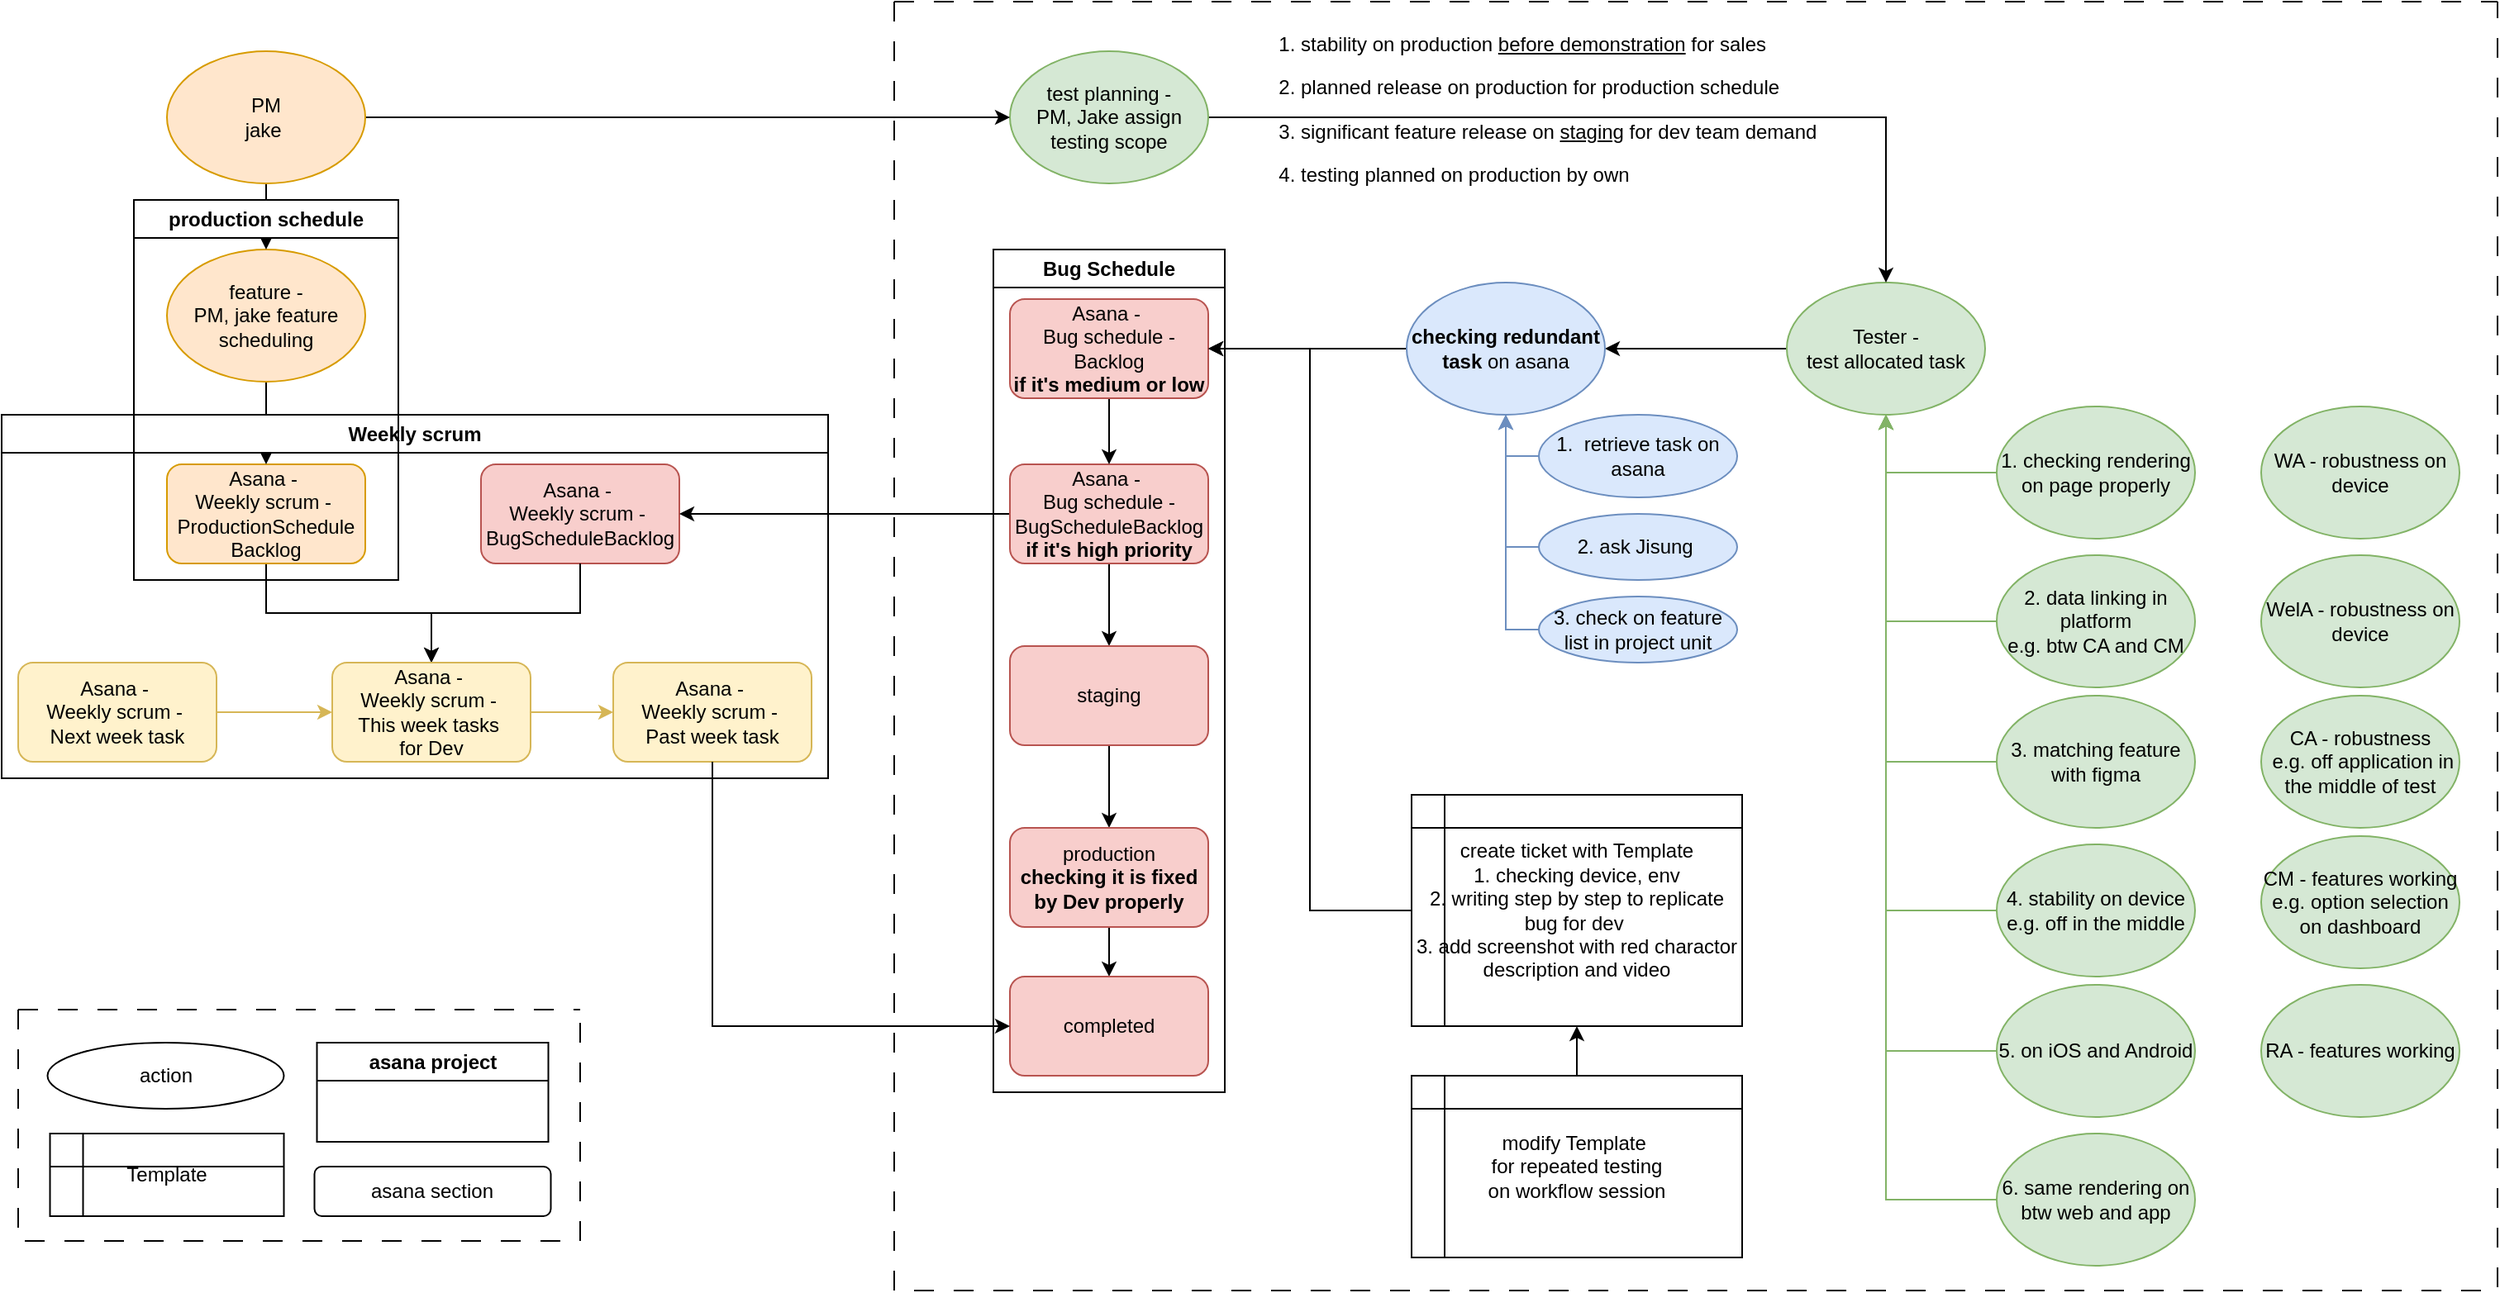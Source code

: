 <mxfile version="26.2.15">
  <diagram name="페이지-1" id="lsmF7glBvUfCy3_ZdIS1">
    <mxGraphModel dx="2549" dy="995" grid="1" gridSize="10" guides="1" tooltips="1" connect="1" arrows="1" fold="1" page="1" pageScale="1" pageWidth="827" pageHeight="1169" math="0" shadow="0">
      <root>
        <mxCell id="0" />
        <mxCell id="1" parent="0" />
        <mxCell id="JbX5V0x0gcHXLJH44q79-1" value="Asana -&amp;nbsp;&lt;div&gt;Weekly scrum -&amp;nbsp;&lt;/div&gt;&lt;div&gt;BugScheduleBacklog&lt;/div&gt;" style="rounded=1;whiteSpace=wrap;html=1;fillColor=#f8cecc;strokeColor=#b85450;" parent="1" vertex="1">
          <mxGeometry x="-250" y="320" width="120" height="60" as="geometry" />
        </mxCell>
        <mxCell id="JbX5V0x0gcHXLJH44q79-3" value="" style="edgeStyle=orthogonalEdgeStyle;rounded=0;orthogonalLoop=1;jettySize=auto;html=1;" parent="1" source="JbX5V0x0gcHXLJH44q79-2" target="JbX5V0x0gcHXLJH44q79-1" edge="1">
          <mxGeometry relative="1" as="geometry" />
        </mxCell>
        <mxCell id="JbX5V0x0gcHXLJH44q79-42" value="" style="edgeStyle=orthogonalEdgeStyle;rounded=0;orthogonalLoop=1;jettySize=auto;html=1;" parent="1" source="JbX5V0x0gcHXLJH44q79-2" target="JbX5V0x0gcHXLJH44q79-41" edge="1">
          <mxGeometry relative="1" as="geometry" />
        </mxCell>
        <mxCell id="JbX5V0x0gcHXLJH44q79-2" value="Asana -&amp;nbsp;&lt;div&gt;Bug schedule -&lt;/div&gt;&lt;div&gt;BugScheduleBacklog&lt;/div&gt;&lt;div&gt;&lt;b&gt;if it&#39;s high priority&lt;/b&gt;&lt;/div&gt;" style="rounded=1;whiteSpace=wrap;html=1;fillColor=#f8cecc;strokeColor=#b85450;" parent="1" vertex="1">
          <mxGeometry x="70" y="320" width="120" height="60" as="geometry" />
        </mxCell>
        <mxCell id="JbX5V0x0gcHXLJH44q79-5" value="" style="edgeStyle=orthogonalEdgeStyle;rounded=0;orthogonalLoop=1;jettySize=auto;html=1;" parent="1" source="JbX5V0x0gcHXLJH44q79-4" target="JbX5V0x0gcHXLJH44q79-2" edge="1">
          <mxGeometry relative="1" as="geometry" />
        </mxCell>
        <mxCell id="JbX5V0x0gcHXLJH44q79-4" value="Asana -&amp;nbsp;&lt;div&gt;Bug schedule -&lt;/div&gt;&lt;div&gt;Backlog&lt;/div&gt;&lt;div&gt;&lt;b&gt;if it&#39;s medium or low&lt;/b&gt;&lt;/div&gt;" style="rounded=1;whiteSpace=wrap;html=1;fillColor=#f8cecc;strokeColor=#b85450;" parent="1" vertex="1">
          <mxGeometry x="70" y="220" width="120" height="60" as="geometry" />
        </mxCell>
        <mxCell id="JbX5V0x0gcHXLJH44q79-15" value="" style="edgeStyle=orthogonalEdgeStyle;rounded=0;orthogonalLoop=1;jettySize=auto;html=1;entryX=1;entryY=0.5;entryDx=0;entryDy=0;" parent="1" source="JbX5V0x0gcHXLJH44q79-6" target="JbX5V0x0gcHXLJH44q79-33" edge="1">
          <mxGeometry relative="1" as="geometry" />
        </mxCell>
        <mxCell id="JbX5V0x0gcHXLJH44q79-6" value="Tester -&lt;div&gt;test allocated task&lt;/div&gt;" style="ellipse;whiteSpace=wrap;html=1;fillColor=#d5e8d4;strokeColor=#82b366;" parent="1" vertex="1">
          <mxGeometry x="540" y="210" width="120" height="80" as="geometry" />
        </mxCell>
        <mxCell id="JbX5V0x0gcHXLJH44q79-9" style="edgeStyle=orthogonalEdgeStyle;rounded=0;orthogonalLoop=1;jettySize=auto;html=1;" parent="1" source="JbX5V0x0gcHXLJH44q79-7" target="JbX5V0x0gcHXLJH44q79-8" edge="1">
          <mxGeometry relative="1" as="geometry" />
        </mxCell>
        <mxCell id="JbX5V0x0gcHXLJH44q79-7" value="Asana -&amp;nbsp;&lt;div&gt;Weekly scrum -&amp;nbsp;&lt;/div&gt;&lt;div&gt;ProductionSchedule&lt;/div&gt;&lt;div&gt;Backlog&lt;/div&gt;" style="rounded=1;whiteSpace=wrap;html=1;fillColor=#ffe6cc;strokeColor=#d79b00;" parent="1" vertex="1">
          <mxGeometry x="-440" y="320" width="120" height="60" as="geometry" />
        </mxCell>
        <mxCell id="JbX5V0x0gcHXLJH44q79-10" style="edgeStyle=orthogonalEdgeStyle;rounded=0;orthogonalLoop=1;jettySize=auto;html=1;entryX=0.5;entryY=0;entryDx=0;entryDy=0;" parent="1" source="JbX5V0x0gcHXLJH44q79-1" target="JbX5V0x0gcHXLJH44q79-8" edge="1">
          <mxGeometry relative="1" as="geometry" />
        </mxCell>
        <mxCell id="JbX5V0x0gcHXLJH44q79-17" style="edgeStyle=orthogonalEdgeStyle;rounded=0;orthogonalLoop=1;jettySize=auto;html=1;exitX=0.5;exitY=1;exitDx=0;exitDy=0;" parent="1" source="JbX5V0x0gcHXLJH44q79-16" target="JbX5V0x0gcHXLJH44q79-7" edge="1">
          <mxGeometry relative="1" as="geometry" />
        </mxCell>
        <mxCell id="JbX5V0x0gcHXLJH44q79-16" value="feature -&lt;div&gt;PM,&amp;nbsp;&lt;span style=&quot;background-color: transparent; color: light-dark(rgb(0, 0, 0), rgb(255, 255, 255));&quot;&gt;jake&lt;/span&gt;&lt;span style=&quot;background-color: transparent; color: light-dark(rgb(0, 0, 0), rgb(255, 255, 255));&quot;&gt;&amp;nbsp;feature scheduling&lt;/span&gt;&lt;/div&gt;" style="ellipse;whiteSpace=wrap;html=1;fillColor=#ffe6cc;strokeColor=#d79b00;" parent="1" vertex="1">
          <mxGeometry x="-440" y="190" width="120" height="80" as="geometry" />
        </mxCell>
        <mxCell id="JbX5V0x0gcHXLJH44q79-24" style="edgeStyle=orthogonalEdgeStyle;rounded=0;orthogonalLoop=1;jettySize=auto;html=1;entryX=0.5;entryY=1;entryDx=0;entryDy=0;fillColor=#d5e8d4;strokeColor=#82b366;" parent="1" source="JbX5V0x0gcHXLJH44q79-18" target="JbX5V0x0gcHXLJH44q79-6" edge="1">
          <mxGeometry relative="1" as="geometry" />
        </mxCell>
        <mxCell id="JbX5V0x0gcHXLJH44q79-18" value="1. checking rendering on page properly" style="ellipse;whiteSpace=wrap;html=1;fillColor=#d5e8d4;strokeColor=#82b366;" parent="1" vertex="1">
          <mxGeometry x="667" y="285" width="120" height="80" as="geometry" />
        </mxCell>
        <mxCell id="JbX5V0x0gcHXLJH44q79-23" style="edgeStyle=orthogonalEdgeStyle;rounded=0;orthogonalLoop=1;jettySize=auto;html=1;" parent="1" source="JbX5V0x0gcHXLJH44q79-19" target="JbX5V0x0gcHXLJH44q79-6" edge="1">
          <mxGeometry relative="1" as="geometry" />
        </mxCell>
        <mxCell id="JbX5V0x0gcHXLJH44q79-19" value="test planning -&lt;div&gt;PM, Jake assign testing scope&lt;/div&gt;" style="ellipse;whiteSpace=wrap;html=1;fillColor=#d5e8d4;strokeColor=#82b366;" parent="1" vertex="1">
          <mxGeometry x="70" y="70" width="120" height="80" as="geometry" />
        </mxCell>
        <mxCell id="JbX5V0x0gcHXLJH44q79-22" style="edgeStyle=orthogonalEdgeStyle;rounded=0;orthogonalLoop=1;jettySize=auto;html=1;" parent="1" source="JbX5V0x0gcHXLJH44q79-20" target="JbX5V0x0gcHXLJH44q79-19" edge="1">
          <mxGeometry relative="1" as="geometry">
            <mxPoint x="-320" y="120" as="targetPoint" />
          </mxGeometry>
        </mxCell>
        <mxCell id="hVILTEhqnvdazQHYM894-8" style="edgeStyle=orthogonalEdgeStyle;rounded=0;orthogonalLoop=1;jettySize=auto;html=1;" parent="1" source="JbX5V0x0gcHXLJH44q79-20" target="JbX5V0x0gcHXLJH44q79-16" edge="1">
          <mxGeometry relative="1" as="geometry" />
        </mxCell>
        <mxCell id="JbX5V0x0gcHXLJH44q79-20" value="&lt;div&gt;PM&lt;/div&gt;&lt;div&gt;jake&amp;nbsp;&lt;/div&gt;" style="ellipse;whiteSpace=wrap;html=1;fillColor=#ffe6cc;strokeColor=#d79b00;" parent="1" vertex="1">
          <mxGeometry x="-440" y="70" width="120" height="80" as="geometry" />
        </mxCell>
        <mxCell id="JbX5V0x0gcHXLJH44q79-26" style="edgeStyle=orthogonalEdgeStyle;rounded=0;orthogonalLoop=1;jettySize=auto;html=1;fillColor=#d5e8d4;strokeColor=#82b366;" parent="1" source="JbX5V0x0gcHXLJH44q79-25" target="JbX5V0x0gcHXLJH44q79-6" edge="1">
          <mxGeometry relative="1" as="geometry" />
        </mxCell>
        <mxCell id="JbX5V0x0gcHXLJH44q79-25" value="2. data linking in platform&lt;div&gt;e.g. btw CA and CM&lt;/div&gt;" style="ellipse;whiteSpace=wrap;html=1;fillColor=#d5e8d4;strokeColor=#82b366;" parent="1" vertex="1">
          <mxGeometry x="667" y="375" width="120" height="80" as="geometry" />
        </mxCell>
        <mxCell id="JbX5V0x0gcHXLJH44q79-27" style="edgeStyle=orthogonalEdgeStyle;rounded=0;orthogonalLoop=1;jettySize=auto;html=1;entryX=0.5;entryY=1;entryDx=0;entryDy=0;fillColor=#d5e8d4;strokeColor=#82b366;" parent="1" source="JbX5V0x0gcHXLJH44q79-28" target="JbX5V0x0gcHXLJH44q79-6" edge="1">
          <mxGeometry relative="1" as="geometry">
            <mxPoint x="437" y="350" as="targetPoint" />
          </mxGeometry>
        </mxCell>
        <mxCell id="JbX5V0x0gcHXLJH44q79-28" value="3. matching feature with figma" style="ellipse;whiteSpace=wrap;html=1;fillColor=#d5e8d4;strokeColor=#82b366;" parent="1" vertex="1">
          <mxGeometry x="667" y="460" width="120" height="80" as="geometry" />
        </mxCell>
        <mxCell id="JbX5V0x0gcHXLJH44q79-32" style="edgeStyle=orthogonalEdgeStyle;rounded=0;orthogonalLoop=1;jettySize=auto;html=1;entryX=1;entryY=0.5;entryDx=0;entryDy=0;" parent="1" source="JbX5V0x0gcHXLJH44q79-31" target="JbX5V0x0gcHXLJH44q79-4" edge="1">
          <mxGeometry relative="1" as="geometry" />
        </mxCell>
        <mxCell id="JbX5V0x0gcHXLJH44q79-31" value="create ticket with Template&lt;div&gt;1. checking device, env&lt;/div&gt;&lt;div&gt;2. writing step by step to replicate bug for dev&amp;nbsp;&lt;/div&gt;&lt;div&gt;3. add screenshot with red charactor description and video&lt;/div&gt;" style="shape=internalStorage;whiteSpace=wrap;html=1;backgroundOutline=1;" parent="1" vertex="1">
          <mxGeometry x="313" y="520" width="200" height="140" as="geometry" />
        </mxCell>
        <mxCell id="JbX5V0x0gcHXLJH44q79-34" style="edgeStyle=orthogonalEdgeStyle;rounded=0;orthogonalLoop=1;jettySize=auto;html=1;entryX=1;entryY=0.5;entryDx=0;entryDy=0;" parent="1" source="JbX5V0x0gcHXLJH44q79-33" target="JbX5V0x0gcHXLJH44q79-4" edge="1">
          <mxGeometry relative="1" as="geometry" />
        </mxCell>
        <mxCell id="JbX5V0x0gcHXLJH44q79-33" value="&lt;b&gt;checking redundant task&lt;/b&gt; on asana" style="ellipse;whiteSpace=wrap;html=1;fillColor=#dae8fc;strokeColor=#6c8ebf;" parent="1" vertex="1">
          <mxGeometry x="310" y="210" width="120" height="80" as="geometry" />
        </mxCell>
        <mxCell id="JbX5V0x0gcHXLJH44q79-37" style="edgeStyle=orthogonalEdgeStyle;rounded=0;orthogonalLoop=1;jettySize=auto;html=1;exitX=0;exitY=0.5;exitDx=0;exitDy=0;fillColor=#dae8fc;strokeColor=#6c8ebf;" parent="1" source="JbX5V0x0gcHXLJH44q79-35" target="JbX5V0x0gcHXLJH44q79-33" edge="1">
          <mxGeometry relative="1" as="geometry" />
        </mxCell>
        <mxCell id="JbX5V0x0gcHXLJH44q79-35" value="1.&amp;nbsp; retrieve task on asana" style="ellipse;whiteSpace=wrap;html=1;fillColor=#dae8fc;strokeColor=#6c8ebf;" parent="1" vertex="1">
          <mxGeometry x="390" y="290" width="120" height="50" as="geometry" />
        </mxCell>
        <mxCell id="JbX5V0x0gcHXLJH44q79-38" style="edgeStyle=orthogonalEdgeStyle;rounded=0;orthogonalLoop=1;jettySize=auto;html=1;entryX=0.5;entryY=1;entryDx=0;entryDy=0;exitX=0;exitY=0.5;exitDx=0;exitDy=0;fillColor=#dae8fc;strokeColor=#6c8ebf;" parent="1" source="JbX5V0x0gcHXLJH44q79-36" target="JbX5V0x0gcHXLJH44q79-33" edge="1">
          <mxGeometry relative="1" as="geometry" />
        </mxCell>
        <mxCell id="JbX5V0x0gcHXLJH44q79-36" value="2. ask Jisung&amp;nbsp;" style="ellipse;whiteSpace=wrap;html=1;fillColor=#dae8fc;strokeColor=#6c8ebf;" parent="1" vertex="1">
          <mxGeometry x="390" y="350" width="120" height="40" as="geometry" />
        </mxCell>
        <mxCell id="JbX5V0x0gcHXLJH44q79-40" value="" style="edgeStyle=orthogonalEdgeStyle;rounded=0;orthogonalLoop=1;jettySize=auto;html=1;" parent="1" source="JbX5V0x0gcHXLJH44q79-39" target="JbX5V0x0gcHXLJH44q79-31" edge="1">
          <mxGeometry relative="1" as="geometry" />
        </mxCell>
        <mxCell id="JbX5V0x0gcHXLJH44q79-39" value="modify Template&amp;nbsp;&lt;div&gt;for repeated testing&lt;div&gt;on workflow session&lt;/div&gt;&lt;/div&gt;" style="shape=internalStorage;whiteSpace=wrap;html=1;backgroundOutline=1;" parent="1" vertex="1">
          <mxGeometry x="313" y="690" width="200" height="110" as="geometry" />
        </mxCell>
        <mxCell id="JbX5V0x0gcHXLJH44q79-44" value="" style="edgeStyle=orthogonalEdgeStyle;rounded=0;orthogonalLoop=1;jettySize=auto;html=1;" parent="1" source="JbX5V0x0gcHXLJH44q79-41" target="JbX5V0x0gcHXLJH44q79-43" edge="1">
          <mxGeometry relative="1" as="geometry" />
        </mxCell>
        <mxCell id="JbX5V0x0gcHXLJH44q79-41" value="&lt;div&gt;&lt;span style=&quot;background-color: transparent; color: light-dark(rgb(0, 0, 0), rgb(255, 255, 255));&quot;&gt;staging&lt;/span&gt;&lt;/div&gt;" style="rounded=1;whiteSpace=wrap;html=1;fillColor=#f8cecc;strokeColor=#b85450;" parent="1" vertex="1">
          <mxGeometry x="70" y="430" width="120" height="60" as="geometry" />
        </mxCell>
        <mxCell id="JbX5V0x0gcHXLJH44q79-46" value="" style="edgeStyle=orthogonalEdgeStyle;rounded=0;orthogonalLoop=1;jettySize=auto;html=1;" parent="1" source="JbX5V0x0gcHXLJH44q79-43" target="JbX5V0x0gcHXLJH44q79-45" edge="1">
          <mxGeometry relative="1" as="geometry" />
        </mxCell>
        <mxCell id="JbX5V0x0gcHXLJH44q79-43" value="&lt;div&gt;production&lt;/div&gt;&lt;b&gt;checking it is fixed by Dev properly&lt;/b&gt;" style="rounded=1;whiteSpace=wrap;html=1;fillColor=#f8cecc;strokeColor=#b85450;" parent="1" vertex="1">
          <mxGeometry x="70" y="540" width="120" height="60" as="geometry" />
        </mxCell>
        <mxCell id="JbX5V0x0gcHXLJH44q79-45" value="completed" style="rounded=1;whiteSpace=wrap;html=1;fillColor=#f8cecc;strokeColor=#b85450;" parent="1" vertex="1">
          <mxGeometry x="70" y="630" width="120" height="60" as="geometry" />
        </mxCell>
        <mxCell id="JbX5V0x0gcHXLJH44q79-47" value="CM -&amp;nbsp;&lt;span style=&quot;background-color: transparent; color: light-dark(rgb(0, 0, 0), rgb(255, 255, 255));&quot;&gt;features working&lt;/span&gt;&lt;div&gt;&lt;span style=&quot;background-color: transparent; color: light-dark(rgb(0, 0, 0), rgb(255, 255, 255));&quot;&gt;e.g. option selection on dashboard&lt;/span&gt;&lt;/div&gt;" style="ellipse;whiteSpace=wrap;html=1;fillColor=#d5e8d4;strokeColor=#82b366;" parent="1" vertex="1">
          <mxGeometry x="827" y="545" width="120" height="80" as="geometry" />
        </mxCell>
        <mxCell id="JbX5V0x0gcHXLJH44q79-48" value="CA - robustness&lt;div&gt;&amp;nbsp;e.g. off application in the middle of test&lt;/div&gt;" style="ellipse;whiteSpace=wrap;html=1;fillColor=#d5e8d4;strokeColor=#82b366;" parent="1" vertex="1">
          <mxGeometry x="827" y="460" width="120" height="80" as="geometry" />
        </mxCell>
        <mxCell id="JbX5V0x0gcHXLJH44q79-49" value="RA - features working" style="ellipse;whiteSpace=wrap;html=1;fillColor=#d5e8d4;strokeColor=#82b366;" parent="1" vertex="1">
          <mxGeometry x="827" y="635" width="120" height="80" as="geometry" />
        </mxCell>
        <mxCell id="JbX5V0x0gcHXLJH44q79-50" value="WelA - robustness on device" style="ellipse;whiteSpace=wrap;html=1;fillColor=#d5e8d4;strokeColor=#82b366;" parent="1" vertex="1">
          <mxGeometry x="827" y="375" width="120" height="80" as="geometry" />
        </mxCell>
        <mxCell id="JbX5V0x0gcHXLJH44q79-55" value="WA - robustness on device" style="ellipse;whiteSpace=wrap;html=1;fillColor=#d5e8d4;strokeColor=#82b366;" parent="1" vertex="1">
          <mxGeometry x="827" y="285" width="120" height="80" as="geometry" />
        </mxCell>
        <mxCell id="JbX5V0x0gcHXLJH44q79-57" style="edgeStyle=orthogonalEdgeStyle;rounded=0;orthogonalLoop=1;jettySize=auto;html=1;entryX=0.5;entryY=1;entryDx=0;entryDy=0;fillColor=#d5e8d4;strokeColor=#82b366;" parent="1" source="JbX5V0x0gcHXLJH44q79-56" target="JbX5V0x0gcHXLJH44q79-6" edge="1">
          <mxGeometry relative="1" as="geometry" />
        </mxCell>
        <mxCell id="JbX5V0x0gcHXLJH44q79-56" value="5. on iOS and Android" style="ellipse;whiteSpace=wrap;html=1;fillColor=#d5e8d4;strokeColor=#82b366;" parent="1" vertex="1">
          <mxGeometry x="667" y="635" width="120" height="80" as="geometry" />
        </mxCell>
        <mxCell id="JbX5V0x0gcHXLJH44q79-61" style="edgeStyle=orthogonalEdgeStyle;rounded=0;orthogonalLoop=1;jettySize=auto;html=1;fillColor=#d5e8d4;strokeColor=#82b366;" parent="1" source="JbX5V0x0gcHXLJH44q79-60" target="JbX5V0x0gcHXLJH44q79-6" edge="1">
          <mxGeometry relative="1" as="geometry" />
        </mxCell>
        <mxCell id="JbX5V0x0gcHXLJH44q79-60" value="4. stability on device&lt;div&gt;e.g. off in the middle&lt;/div&gt;" style="ellipse;whiteSpace=wrap;html=1;fillColor=#d5e8d4;strokeColor=#82b366;" parent="1" vertex="1">
          <mxGeometry x="667" y="550" width="120" height="80" as="geometry" />
        </mxCell>
        <mxCell id="JbX5V0x0gcHXLJH44q79-62" style="edgeStyle=orthogonalEdgeStyle;rounded=0;orthogonalLoop=1;jettySize=auto;html=1;entryX=0.5;entryY=1;entryDx=0;entryDy=0;fillColor=#d5e8d4;strokeColor=#82b366;" parent="1" source="JbX5V0x0gcHXLJH44q79-63" target="JbX5V0x0gcHXLJH44q79-6" edge="1">
          <mxGeometry relative="1" as="geometry">
            <mxPoint x="557" y="375" as="targetPoint" />
          </mxGeometry>
        </mxCell>
        <mxCell id="JbX5V0x0gcHXLJH44q79-63" value="6. same rendering on btw web and app" style="ellipse;whiteSpace=wrap;html=1;fillColor=#d5e8d4;strokeColor=#82b366;" parent="1" vertex="1">
          <mxGeometry x="667" y="725" width="120" height="80" as="geometry" />
        </mxCell>
        <mxCell id="LAstCRpf1LbIBudLaCeh-1" value="Bug Schedule" style="swimlane;whiteSpace=wrap;html=1;" parent="1" vertex="1">
          <mxGeometry x="60" y="190" width="140" height="510" as="geometry">
            <mxRectangle x="60" y="190" width="120" height="30" as="alternateBounds" />
          </mxGeometry>
        </mxCell>
        <mxCell id="LAstCRpf1LbIBudLaCeh-2" value="Weekly scrum" style="swimlane;whiteSpace=wrap;html=1;" parent="1" vertex="1">
          <mxGeometry x="-540" y="290" width="500" height="220" as="geometry">
            <mxRectangle x="60" y="190" width="120" height="30" as="alternateBounds" />
          </mxGeometry>
        </mxCell>
        <mxCell id="JbX5V0x0gcHXLJH44q79-8" value="Asana -&amp;nbsp;&lt;div&gt;Weekly scrum -&amp;nbsp;&lt;/div&gt;&lt;div&gt;This week tasks&amp;nbsp;&lt;/div&gt;&lt;div&gt;for Dev&lt;/div&gt;" style="rounded=1;whiteSpace=wrap;html=1;fillColor=#fff2cc;strokeColor=#d6b656;" parent="LAstCRpf1LbIBudLaCeh-2" vertex="1">
          <mxGeometry x="200" y="150" width="120" height="60" as="geometry" />
        </mxCell>
        <mxCell id="JbX5V0x0gcHXLJH44q79-13" value="Asana -&amp;nbsp;&lt;div&gt;Weekly scrum -&amp;nbsp;&lt;/div&gt;&lt;div&gt;Next week task&lt;/div&gt;" style="rounded=1;whiteSpace=wrap;html=1;fillColor=#fff2cc;strokeColor=#d6b656;" parent="LAstCRpf1LbIBudLaCeh-2" vertex="1">
          <mxGeometry x="10" y="150" width="120" height="60" as="geometry" />
        </mxCell>
        <mxCell id="JbX5V0x0gcHXLJH44q79-11" value="Asana -&amp;nbsp;&lt;div&gt;Weekly scrum -&amp;nbsp;&lt;/div&gt;&lt;div&gt;Past week task&lt;/div&gt;" style="rounded=1;whiteSpace=wrap;html=1;fillColor=#fff2cc;strokeColor=#d6b656;" parent="LAstCRpf1LbIBudLaCeh-2" vertex="1">
          <mxGeometry x="370" y="150" width="120" height="60" as="geometry" />
        </mxCell>
        <mxCell id="JbX5V0x0gcHXLJH44q79-14" value="" style="edgeStyle=orthogonalEdgeStyle;rounded=0;orthogonalLoop=1;jettySize=auto;html=1;fillColor=#fff2cc;strokeColor=#d6b656;" parent="LAstCRpf1LbIBudLaCeh-2" source="JbX5V0x0gcHXLJH44q79-13" target="JbX5V0x0gcHXLJH44q79-8" edge="1">
          <mxGeometry relative="1" as="geometry" />
        </mxCell>
        <mxCell id="JbX5V0x0gcHXLJH44q79-12" style="edgeStyle=orthogonalEdgeStyle;rounded=0;orthogonalLoop=1;jettySize=auto;html=1;fillColor=#fff2cc;strokeColor=#d6b656;" parent="LAstCRpf1LbIBudLaCeh-2" source="JbX5V0x0gcHXLJH44q79-8" target="JbX5V0x0gcHXLJH44q79-11" edge="1">
          <mxGeometry relative="1" as="geometry" />
        </mxCell>
        <mxCell id="LAstCRpf1LbIBudLaCeh-3" value="&lt;ol class=&quot;ProsemirrorEditor-list&quot; data-pm-slice=&quot;3 3 []&quot;&gt;&lt;li class=&quot;ProsemirrorEditor-listItem&quot; data-list-indent=&quot;2&quot; data-list-type=&quot;numbered&quot; style=&quot;margin-left: 64px&quot;&gt;&lt;p&gt;stability on production &lt;u&gt;before demonstration&lt;/u&gt; for sales&lt;/p&gt;&lt;/li&gt;&lt;li class=&quot;ProsemirrorEditor-listItem&quot; data-list-indent=&quot;2&quot; data-list-type=&quot;numbered&quot; style=&quot;margin-left: 64px&quot;&gt;&lt;p&gt;planned release on production for production schedule&lt;/p&gt;&lt;/li&gt;&lt;li class=&quot;ProsemirrorEditor-listItem&quot; data-list-indent=&quot;2&quot; data-list-type=&quot;numbered&quot; style=&quot;margin-left: 64px&quot;&gt;&lt;p&gt;significant feature release on &lt;u&gt;staging&lt;/u&gt; for dev team demand&lt;/p&gt;&lt;/li&gt;&lt;li class=&quot;ProsemirrorEditor-listItem&quot; data-list-indent=&quot;2&quot; data-list-type=&quot;numbered&quot; style=&quot;margin-left: 64px&quot;&gt;&lt;p&gt;testing planned on production by own&lt;/p&gt;&lt;/li&gt;&lt;/ol&gt;" style="text;whiteSpace=wrap;html=1;" parent="1" vertex="1">
          <mxGeometry x="140" y="40" width="450" height="140" as="geometry" />
        </mxCell>
        <mxCell id="LAstCRpf1LbIBudLaCeh-5" style="edgeStyle=orthogonalEdgeStyle;rounded=0;orthogonalLoop=1;jettySize=auto;html=1;fillColor=#dae8fc;strokeColor=#6c8ebf;" parent="1" source="LAstCRpf1LbIBudLaCeh-4" edge="1">
          <mxGeometry relative="1" as="geometry">
            <mxPoint x="370" y="290" as="targetPoint" />
          </mxGeometry>
        </mxCell>
        <mxCell id="LAstCRpf1LbIBudLaCeh-4" value="3. check on feature list in project unit" style="ellipse;whiteSpace=wrap;html=1;fillColor=#dae8fc;strokeColor=#6c8ebf;" parent="1" vertex="1">
          <mxGeometry x="390" y="400" width="120" height="40" as="geometry" />
        </mxCell>
        <mxCell id="hVILTEhqnvdazQHYM894-1" value="production schedule" style="swimlane;whiteSpace=wrap;html=1;" parent="1" vertex="1">
          <mxGeometry x="-460" y="160" width="160" height="230" as="geometry">
            <mxRectangle x="60" y="190" width="120" height="30" as="alternateBounds" />
          </mxGeometry>
        </mxCell>
        <mxCell id="hVILTEhqnvdazQHYM894-5" value="" style="edgeStyle=orthogonalEdgeStyle;rounded=0;orthogonalLoop=1;jettySize=auto;html=1;" parent="hVILTEhqnvdazQHYM894-1" edge="1">
          <mxGeometry relative="1" as="geometry">
            <mxPoint x="200" y="180" as="targetPoint" />
          </mxGeometry>
        </mxCell>
        <mxCell id="hVILTEhqnvdazQHYM894-6" style="edgeStyle=orthogonalEdgeStyle;rounded=0;orthogonalLoop=1;jettySize=auto;html=1;" parent="hVILTEhqnvdazQHYM894-1" edge="1">
          <mxGeometry relative="1" as="geometry">
            <mxPoint x="370" y="180" as="targetPoint" />
          </mxGeometry>
        </mxCell>
        <mxCell id="hVILTEhqnvdazQHYM894-9" style="edgeStyle=orthogonalEdgeStyle;rounded=0;orthogonalLoop=1;jettySize=auto;html=1;entryX=0;entryY=0.5;entryDx=0;entryDy=0;exitX=0.5;exitY=1;exitDx=0;exitDy=0;" parent="1" source="JbX5V0x0gcHXLJH44q79-11" target="JbX5V0x0gcHXLJH44q79-45" edge="1">
          <mxGeometry relative="1" as="geometry" />
        </mxCell>
        <mxCell id="7HSRlHR4gXXqBE1x2V-2-1" value="&lt;div&gt;action&lt;/div&gt;" style="ellipse;whiteSpace=wrap;html=1;" vertex="1" parent="1">
          <mxGeometry x="-512.25" y="670" width="143" height="40" as="geometry" />
        </mxCell>
        <mxCell id="7HSRlHR4gXXqBE1x2V-2-2" value="asana section" style="rounded=1;whiteSpace=wrap;html=1;" vertex="1" parent="1">
          <mxGeometry x="-350.75" y="745" width="143" height="30" as="geometry" />
        </mxCell>
        <mxCell id="7HSRlHR4gXXqBE1x2V-2-3" value="Template" style="shape=internalStorage;whiteSpace=wrap;html=1;backgroundOutline=1;" vertex="1" parent="1">
          <mxGeometry x="-510.75" y="725" width="141.5" height="50" as="geometry" />
        </mxCell>
        <mxCell id="7HSRlHR4gXXqBE1x2V-2-4" value="asana project" style="swimlane;whiteSpace=wrap;html=1;" vertex="1" parent="1">
          <mxGeometry x="-349.25" y="670" width="140" height="60" as="geometry">
            <mxRectangle x="60" y="190" width="120" height="30" as="alternateBounds" />
          </mxGeometry>
        </mxCell>
        <mxCell id="7HSRlHR4gXXqBE1x2V-2-6" value="" style="swimlane;startSize=0;dashed=1;dashPattern=12 12;" vertex="1" parent="1">
          <mxGeometry y="40" width="970" height="780" as="geometry" />
        </mxCell>
        <mxCell id="7HSRlHR4gXXqBE1x2V-2-7" value="" style="swimlane;startSize=0;dashed=1;dashPattern=12 12;" vertex="1" parent="1">
          <mxGeometry x="-530" y="650" width="340" height="140" as="geometry" />
        </mxCell>
      </root>
    </mxGraphModel>
  </diagram>
</mxfile>
